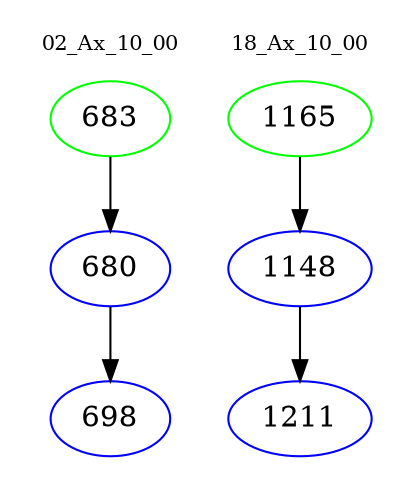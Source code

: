 digraph{
subgraph cluster_0 {
color = white
label = "02_Ax_10_00";
fontsize=10;
T0_683 [label="683", color="green"]
T0_683 -> T0_680 [color="black"]
T0_680 [label="680", color="blue"]
T0_680 -> T0_698 [color="black"]
T0_698 [label="698", color="blue"]
}
subgraph cluster_1 {
color = white
label = "18_Ax_10_00";
fontsize=10;
T1_1165 [label="1165", color="green"]
T1_1165 -> T1_1148 [color="black"]
T1_1148 [label="1148", color="blue"]
T1_1148 -> T1_1211 [color="black"]
T1_1211 [label="1211", color="blue"]
}
}
